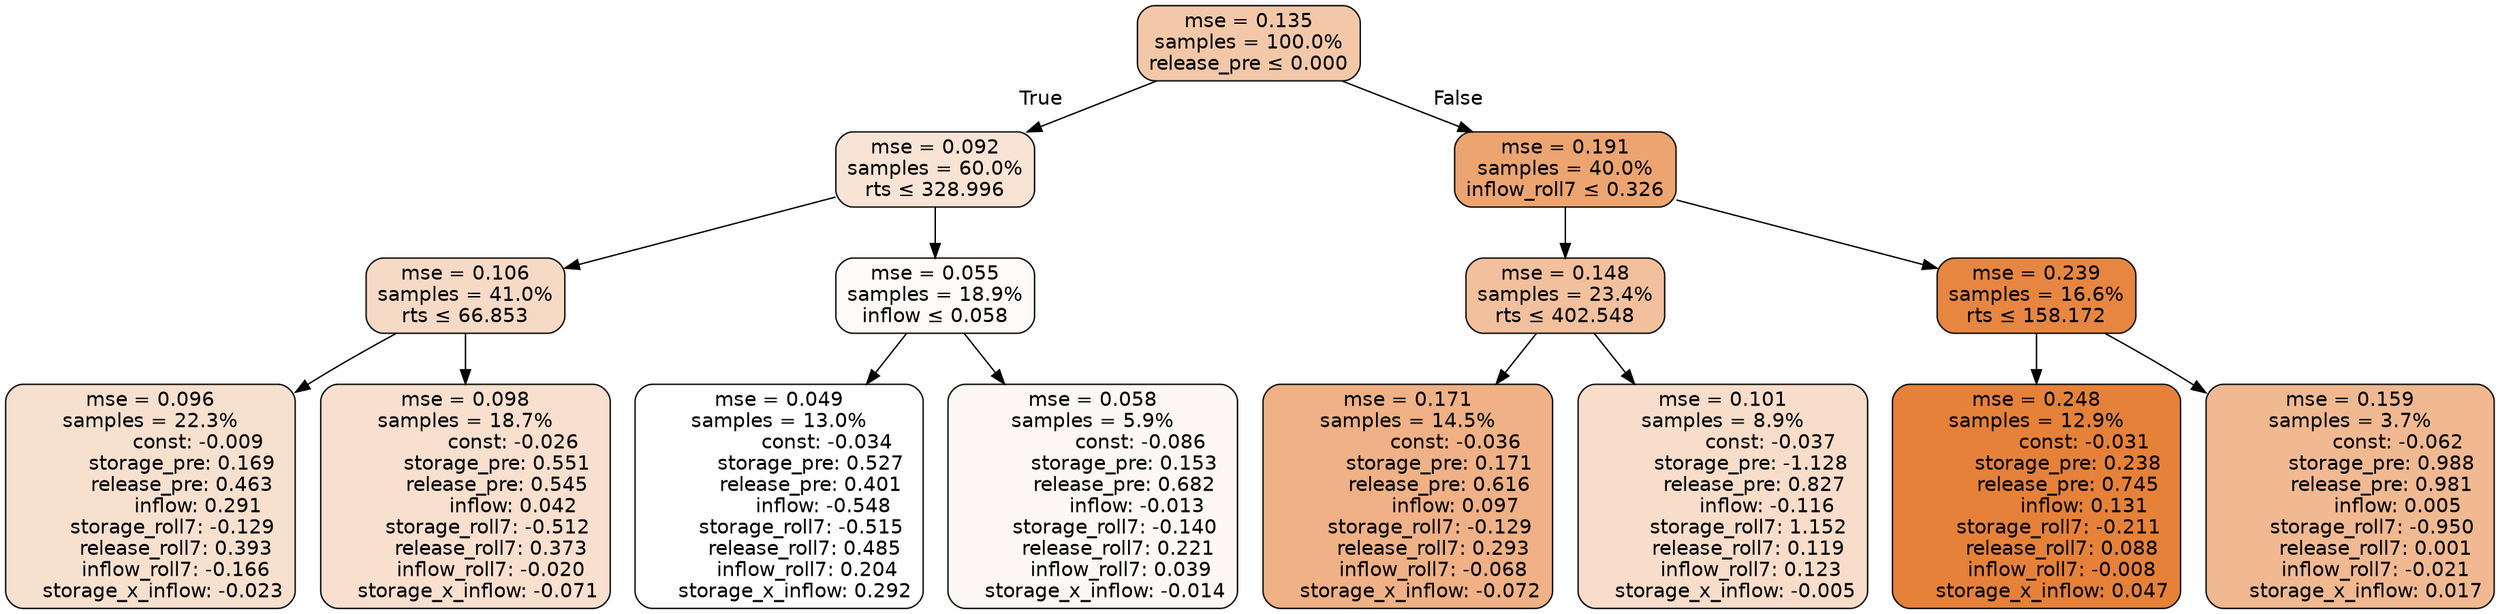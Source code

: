 digraph tree {
bgcolor="transparent"
node [shape=rectangle, style="filled, rounded", color="black", fontname=helvetica] ;
edge [fontname=helvetica] ;
	"0" [label="mse = 0.135
samples = 100.0%
release_pre &le; 0.000", fillcolor="#f3c8a9"]
	"1" [label="mse = 0.092
samples = 60.0%
rts &le; 328.996", fillcolor="#f9e3d4"]
	"2" [label="mse = 0.106
samples = 41.0%
rts &le; 66.853", fillcolor="#f7dac5"]
	"3" [label="mse = 0.096
samples = 22.3%
               const: -0.009
          storage_pre: 0.169
          release_pre: 0.463
               inflow: 0.291
       storage_roll7: -0.129
        release_roll7: 0.393
        inflow_roll7: -0.166
    storage_x_inflow: -0.023", fillcolor="#f8e0cf"]
	"4" [label="mse = 0.098
samples = 18.7%
               const: -0.026
          storage_pre: 0.551
          release_pre: 0.545
               inflow: 0.042
       storage_roll7: -0.512
        release_roll7: 0.373
        inflow_roll7: -0.020
    storage_x_inflow: -0.071", fillcolor="#f8dfce"]
	"5" [label="mse = 0.055
samples = 18.9%
inflow &le; 0.058", fillcolor="#fefaf8"]
	"6" [label="mse = 0.049
samples = 13.0%
               const: -0.034
          storage_pre: 0.527
          release_pre: 0.401
              inflow: -0.548
       storage_roll7: -0.515
        release_roll7: 0.485
         inflow_roll7: 0.204
     storage_x_inflow: 0.292", fillcolor="#ffffff"]
	"7" [label="mse = 0.058
samples = 5.9%
               const: -0.086
          storage_pre: 0.153
          release_pre: 0.682
              inflow: -0.013
       storage_roll7: -0.140
        release_roll7: 0.221
         inflow_roll7: 0.039
    storage_x_inflow: -0.014", fillcolor="#fdf8f5"]
	"8" [label="mse = 0.191
samples = 40.0%
inflow_roll7 &le; 0.326", fillcolor="#eca471"]
	"9" [label="mse = 0.148
samples = 23.4%
rts &le; 402.548", fillcolor="#f2c09c"]
	"10" [label="mse = 0.171
samples = 14.5%
               const: -0.036
          storage_pre: 0.171
          release_pre: 0.616
               inflow: 0.097
       storage_roll7: -0.129
        release_roll7: 0.293
        inflow_roll7: -0.068
    storage_x_inflow: -0.072", fillcolor="#efb185"]
	"11" [label="mse = 0.101
samples = 8.9%
               const: -0.037
         storage_pre: -1.128
          release_pre: 0.827
              inflow: -0.116
        storage_roll7: 1.152
        release_roll7: 0.119
         inflow_roll7: 0.123
    storage_x_inflow: -0.005", fillcolor="#f8ddca"]
	"12" [label="mse = 0.239
samples = 16.6%
rts &le; 158.172", fillcolor="#e68641"]
	"13" [label="mse = 0.248
samples = 12.9%
               const: -0.031
          storage_pre: 0.238
          release_pre: 0.745
               inflow: 0.131
       storage_roll7: -0.211
        release_roll7: 0.088
        inflow_roll7: -0.008
     storage_x_inflow: 0.047", fillcolor="#e58139"]
	"14" [label="mse = 0.159
samples = 3.7%
               const: -0.062
          storage_pre: 0.988
          release_pre: 0.981
               inflow: 0.005
       storage_roll7: -0.950
        release_roll7: 0.001
        inflow_roll7: -0.021
     storage_x_inflow: 0.017", fillcolor="#f0b991"]

	"0" -> "1" [labeldistance=2.5, labelangle=45, headlabel="True"]
	"1" -> "2"
	"2" -> "3"
	"2" -> "4"
	"1" -> "5"
	"5" -> "6"
	"5" -> "7"
	"0" -> "8" [labeldistance=2.5, labelangle=-45, headlabel="False"]
	"8" -> "9"
	"9" -> "10"
	"9" -> "11"
	"8" -> "12"
	"12" -> "13"
	"12" -> "14"
}